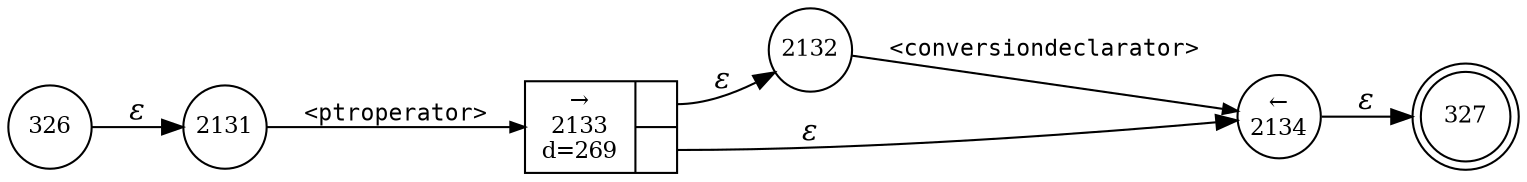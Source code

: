 digraph ATN {
rankdir=LR;
s327[fontsize=11, label="327", shape=doublecircle, fixedsize=true, width=.6];
s2131[fontsize=11,label="2131", shape=circle, fixedsize=true, width=.55, peripheries=1];
s2132[fontsize=11,label="2132", shape=circle, fixedsize=true, width=.55, peripheries=1];
s2133[fontsize=11,label="{&rarr;\n2133\nd=269|{<p0>|<p1>}}", shape=record, fixedsize=false, peripheries=1];
s326[fontsize=11,label="326", shape=circle, fixedsize=true, width=.55, peripheries=1];
s2134[fontsize=11,label="&larr;\n2134", shape=circle, fixedsize=true, width=.55, peripheries=1];
s326 -> s2131 [fontname="Times-Italic", label="&epsilon;"];
s2131 -> s2133 [fontsize=11, fontname="Courier", arrowsize=.7, label = "<ptroperator>", arrowhead = normal];
s2133:p0 -> s2132 [fontname="Times-Italic", label="&epsilon;"];
s2133:p1 -> s2134 [fontname="Times-Italic", label="&epsilon;"];
s2132 -> s2134 [fontsize=11, fontname="Courier", arrowsize=.7, label = "<conversiondeclarator>", arrowhead = normal];
s2134 -> s327 [fontname="Times-Italic", label="&epsilon;"];
}
